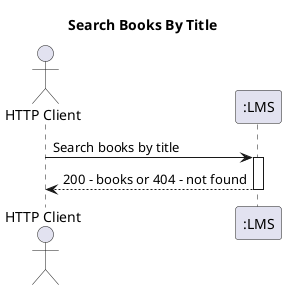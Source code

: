 @startuml
title Search Books By Title
actor HTTP_Client as "HTTP Client"
participant LMS as ":LMS"
autoactivate on

HTTP_Client -> LMS : Search books by title
LMS --> HTTP_Client : 200 - books or 404 - not found

@enduml